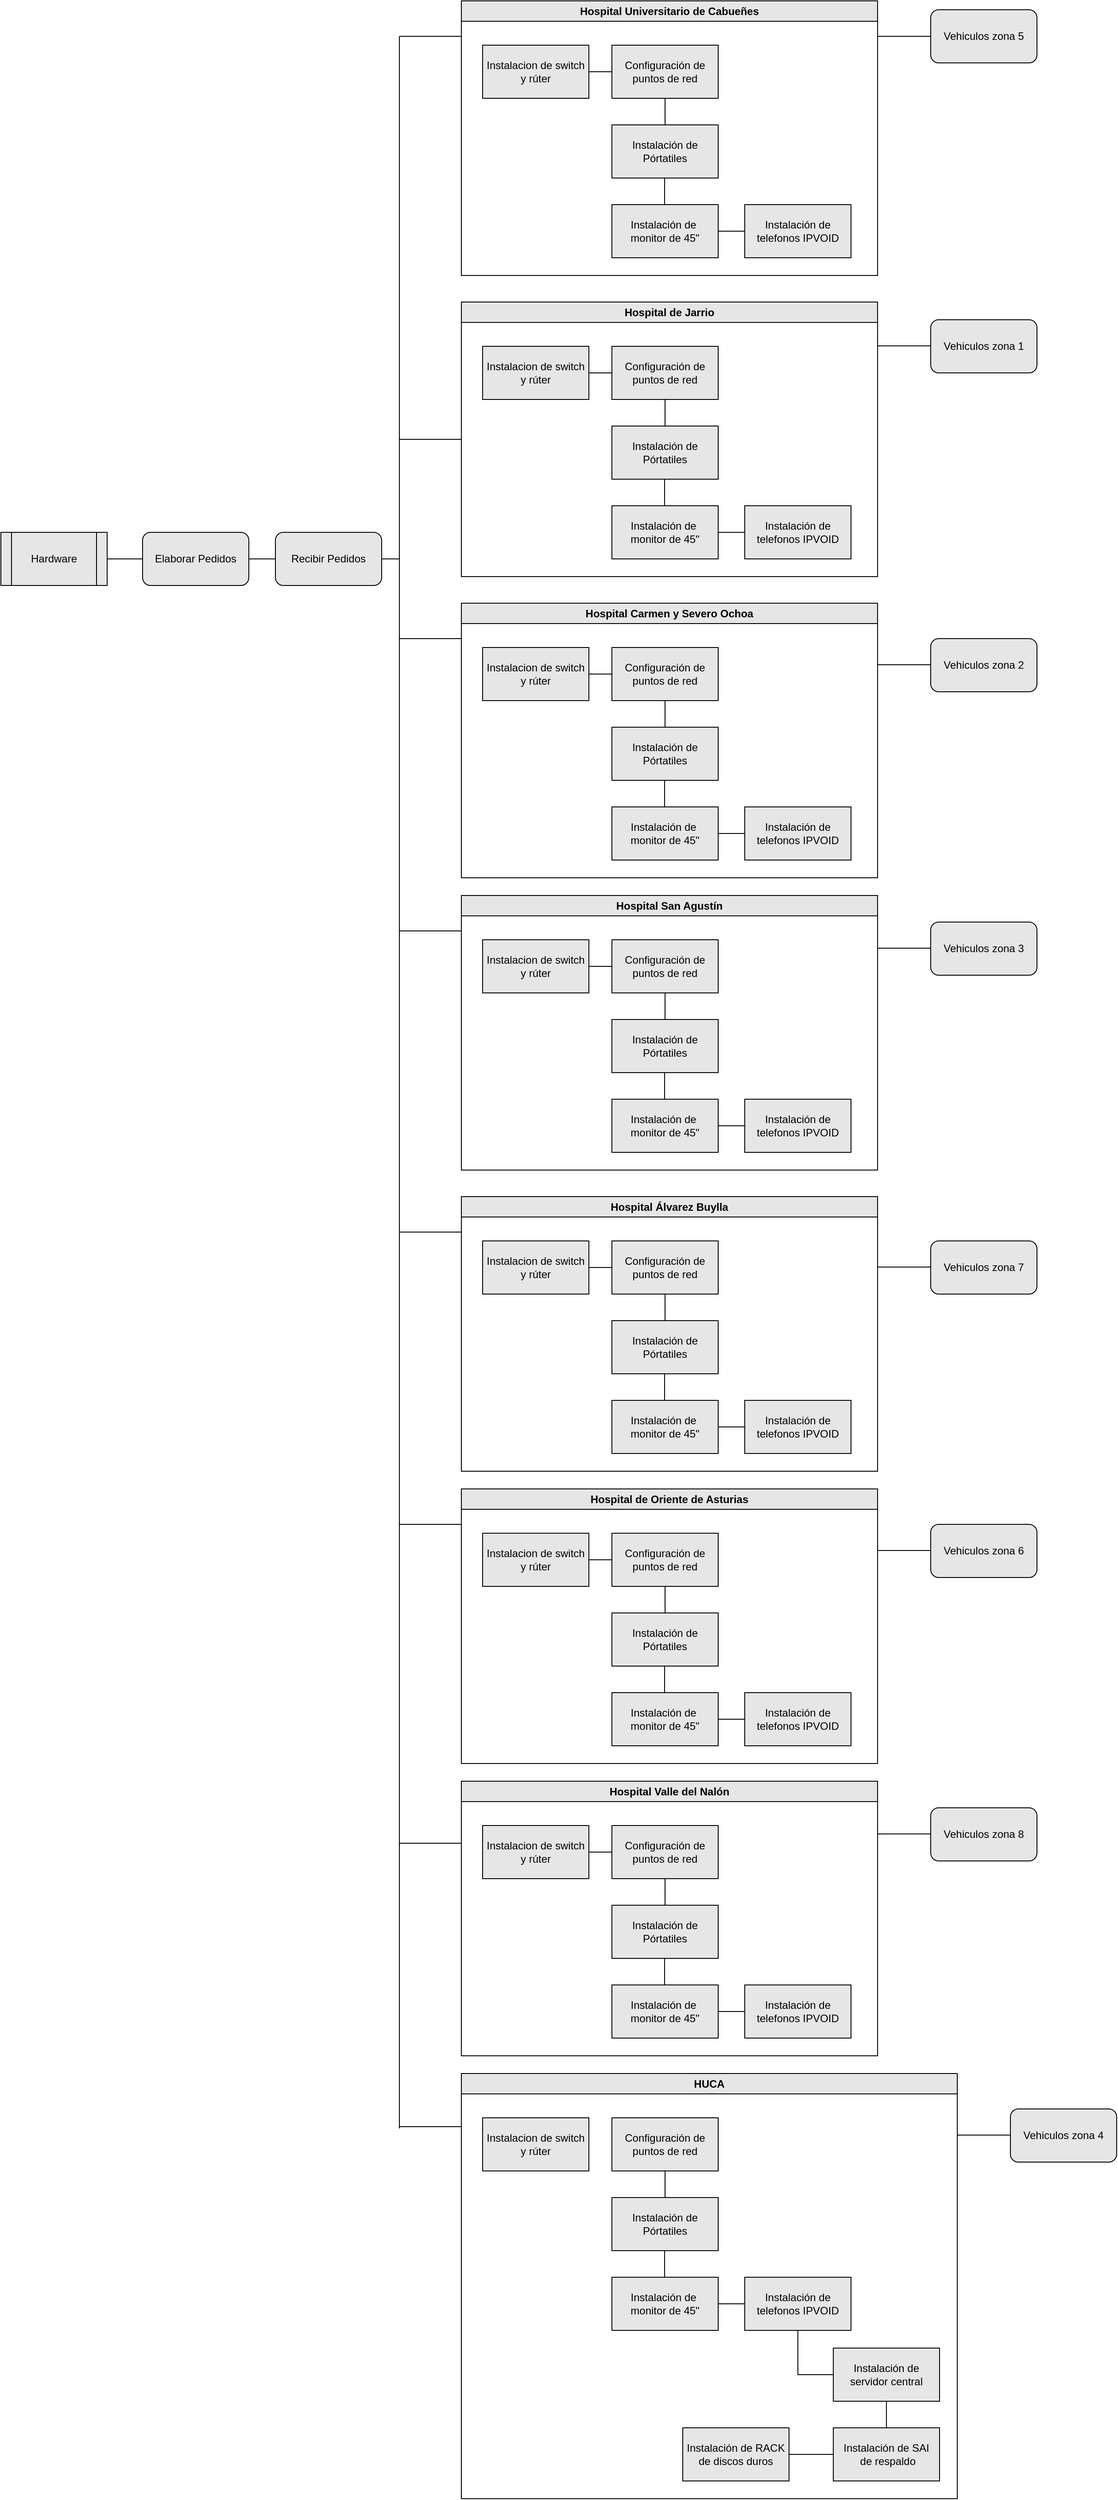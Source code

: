 <mxfile version="24.0.7" type="device">
  <diagram name="Página-1" id="d2IcqJyntuMnU2KrPzXX">
    <mxGraphModel dx="2117" dy="1726" grid="1" gridSize="10" guides="1" tooltips="1" connect="1" arrows="1" fold="1" page="1" pageScale="1" pageWidth="827" pageHeight="1169" math="0" shadow="0">
      <root>
        <mxCell id="0" />
        <mxCell id="1" parent="0" />
        <mxCell id="ediDb7Y1XVw9CqNNLGZX-1" value="Hospital de Jarrio" style="swimlane;whiteSpace=wrap;html=1;fillColor=#E6E6E6;" parent="1" vertex="1">
          <mxGeometry x="270" y="100" width="470" height="310" as="geometry">
            <mxRectangle x="270" y="100" width="140" height="30" as="alternateBounds" />
          </mxGeometry>
        </mxCell>
        <mxCell id="ediDb7Y1XVw9CqNNLGZX-3" value="Instalacion de switch y rúter" style="rounded=0;whiteSpace=wrap;html=1;fillColor=#E6E6E6;" parent="ediDb7Y1XVw9CqNNLGZX-1" vertex="1">
          <mxGeometry x="24" y="50" width="120" height="60" as="geometry" />
        </mxCell>
        <mxCell id="ediDb7Y1XVw9CqNNLGZX-5" value="Configuración de puntos de red" style="rounded=0;whiteSpace=wrap;html=1;fillColor=#E6E6E6;" parent="ediDb7Y1XVw9CqNNLGZX-1" vertex="1">
          <mxGeometry x="170" y="50" width="120" height="60" as="geometry" />
        </mxCell>
        <mxCell id="ediDb7Y1XVw9CqNNLGZX-7" value="Instalación de Pórtatiles" style="rounded=0;whiteSpace=wrap;html=1;fillColor=#E6E6E6;" parent="ediDb7Y1XVw9CqNNLGZX-1" vertex="1">
          <mxGeometry x="170" y="140" width="120" height="60" as="geometry" />
        </mxCell>
        <mxCell id="ediDb7Y1XVw9CqNNLGZX-10" value="" style="endArrow=none;html=1;rounded=0;entryX=0.5;entryY=1;entryDx=0;entryDy=0;exitX=0.5;exitY=0;exitDx=0;exitDy=0;fillColor=#E6E6E6;" parent="ediDb7Y1XVw9CqNNLGZX-1" source="ediDb7Y1XVw9CqNNLGZX-7" target="ediDb7Y1XVw9CqNNLGZX-5" edge="1">
          <mxGeometry width="50" height="50" relative="1" as="geometry">
            <mxPoint x="120" y="330" as="sourcePoint" />
            <mxPoint x="170" y="280" as="targetPoint" />
          </mxGeometry>
        </mxCell>
        <mxCell id="ediDb7Y1XVw9CqNNLGZX-11" value="" style="endArrow=none;html=1;rounded=0;entryX=0.5;entryY=1;entryDx=0;entryDy=0;exitX=0.5;exitY=0;exitDx=0;exitDy=0;fillColor=#E6E6E6;" parent="ediDb7Y1XVw9CqNNLGZX-1" edge="1">
          <mxGeometry width="50" height="50" relative="1" as="geometry">
            <mxPoint x="229.5" y="230" as="sourcePoint" />
            <mxPoint x="229.5" y="200" as="targetPoint" />
          </mxGeometry>
        </mxCell>
        <mxCell id="ediDb7Y1XVw9CqNNLGZX-12" value="Instalación de&amp;nbsp;&lt;div&gt;monitor de 45&quot;&lt;/div&gt;" style="rounded=0;whiteSpace=wrap;html=1;fillColor=#E6E6E6;" parent="ediDb7Y1XVw9CqNNLGZX-1" vertex="1">
          <mxGeometry x="170" y="230" width="120" height="60" as="geometry" />
        </mxCell>
        <mxCell id="ediDb7Y1XVw9CqNNLGZX-13" value="" style="endArrow=none;html=1;rounded=0;exitX=1;exitY=0.5;exitDx=0;exitDy=0;fillColor=#E6E6E6;" parent="ediDb7Y1XVw9CqNNLGZX-1" source="ediDb7Y1XVw9CqNNLGZX-12" edge="1">
          <mxGeometry width="50" height="50" relative="1" as="geometry">
            <mxPoint x="330" y="260" as="sourcePoint" />
            <mxPoint x="320" y="260" as="targetPoint" />
          </mxGeometry>
        </mxCell>
        <mxCell id="ediDb7Y1XVw9CqNNLGZX-14" value="Instalación de telefonos IPVOID" style="rounded=0;whiteSpace=wrap;html=1;fillColor=#E6E6E6;" parent="ediDb7Y1XVw9CqNNLGZX-1" vertex="1">
          <mxGeometry x="320" y="230" width="120" height="60" as="geometry" />
        </mxCell>
        <mxCell id="ediDb7Y1XVw9CqNNLGZX-2" value="Hardware" style="shape=process;whiteSpace=wrap;html=1;backgroundOutline=1;fillColor=#E6E6E6;" parent="1" vertex="1">
          <mxGeometry x="-250" y="360" width="120" height="60" as="geometry" />
        </mxCell>
        <mxCell id="ediDb7Y1XVw9CqNNLGZX-4" value="" style="endArrow=none;html=1;rounded=0;exitX=1;exitY=0.5;exitDx=0;exitDy=0;fillColor=#E6E6E6;" parent="1" source="ediDb7Y1XVw9CqNNLGZX-3" edge="1">
          <mxGeometry width="50" height="50" relative="1" as="geometry">
            <mxPoint x="390" y="430" as="sourcePoint" />
            <mxPoint x="440" y="180" as="targetPoint" />
          </mxGeometry>
        </mxCell>
        <mxCell id="ediDb7Y1XVw9CqNNLGZX-16" value="Hospital Carmen y Severo Ochoa" style="swimlane;whiteSpace=wrap;html=1;fillColor=#E6E6E6;" parent="1" vertex="1">
          <mxGeometry x="270" y="440" width="470" height="310" as="geometry">
            <mxRectangle x="270" y="100" width="140" height="30" as="alternateBounds" />
          </mxGeometry>
        </mxCell>
        <mxCell id="ediDb7Y1XVw9CqNNLGZX-17" value="Instalacion de switch y rúter" style="rounded=0;whiteSpace=wrap;html=1;fillColor=#E6E6E6;" parent="ediDb7Y1XVw9CqNNLGZX-16" vertex="1">
          <mxGeometry x="24" y="50" width="120" height="60" as="geometry" />
        </mxCell>
        <mxCell id="ediDb7Y1XVw9CqNNLGZX-18" value="Configuración de puntos de red" style="rounded=0;whiteSpace=wrap;html=1;fillColor=#E6E6E6;" parent="ediDb7Y1XVw9CqNNLGZX-16" vertex="1">
          <mxGeometry x="170" y="50" width="120" height="60" as="geometry" />
        </mxCell>
        <mxCell id="ediDb7Y1XVw9CqNNLGZX-19" value="Instalación de Pórtatiles" style="rounded=0;whiteSpace=wrap;html=1;fillColor=#E6E6E6;" parent="ediDb7Y1XVw9CqNNLGZX-16" vertex="1">
          <mxGeometry x="170" y="140" width="120" height="60" as="geometry" />
        </mxCell>
        <mxCell id="ediDb7Y1XVw9CqNNLGZX-20" value="" style="endArrow=none;html=1;rounded=0;entryX=0.5;entryY=1;entryDx=0;entryDy=0;exitX=0.5;exitY=0;exitDx=0;exitDy=0;fillColor=#E6E6E6;" parent="ediDb7Y1XVw9CqNNLGZX-16" source="ediDb7Y1XVw9CqNNLGZX-19" target="ediDb7Y1XVw9CqNNLGZX-18" edge="1">
          <mxGeometry width="50" height="50" relative="1" as="geometry">
            <mxPoint x="120" y="330" as="sourcePoint" />
            <mxPoint x="170" y="280" as="targetPoint" />
          </mxGeometry>
        </mxCell>
        <mxCell id="ediDb7Y1XVw9CqNNLGZX-21" value="" style="endArrow=none;html=1;rounded=0;entryX=0.5;entryY=1;entryDx=0;entryDy=0;exitX=0.5;exitY=0;exitDx=0;exitDy=0;fillColor=#E6E6E6;" parent="ediDb7Y1XVw9CqNNLGZX-16" edge="1">
          <mxGeometry width="50" height="50" relative="1" as="geometry">
            <mxPoint x="229.5" y="230" as="sourcePoint" />
            <mxPoint x="229.5" y="200" as="targetPoint" />
          </mxGeometry>
        </mxCell>
        <mxCell id="ediDb7Y1XVw9CqNNLGZX-22" value="Instalación de&amp;nbsp;&lt;div&gt;monitor de 45&quot;&lt;/div&gt;" style="rounded=0;whiteSpace=wrap;html=1;fillColor=#E6E6E6;" parent="ediDb7Y1XVw9CqNNLGZX-16" vertex="1">
          <mxGeometry x="170" y="230" width="120" height="60" as="geometry" />
        </mxCell>
        <mxCell id="ediDb7Y1XVw9CqNNLGZX-23" value="" style="endArrow=none;html=1;rounded=0;exitX=1;exitY=0.5;exitDx=0;exitDy=0;fillColor=#E6E6E6;" parent="ediDb7Y1XVw9CqNNLGZX-16" source="ediDb7Y1XVw9CqNNLGZX-22" edge="1">
          <mxGeometry width="50" height="50" relative="1" as="geometry">
            <mxPoint x="330" y="260" as="sourcePoint" />
            <mxPoint x="320" y="260" as="targetPoint" />
          </mxGeometry>
        </mxCell>
        <mxCell id="ediDb7Y1XVw9CqNNLGZX-24" value="Instalación de telefonos IPVOID" style="rounded=0;whiteSpace=wrap;html=1;fillColor=#E6E6E6;" parent="ediDb7Y1XVw9CqNNLGZX-16" vertex="1">
          <mxGeometry x="320" y="230" width="120" height="60" as="geometry" />
        </mxCell>
        <mxCell id="Nerpb_PYGfeAynkVIVAb-2" value="" style="endArrow=none;html=1;rounded=0;entryX=0;entryY=0.5;entryDx=0;entryDy=0;exitX=1;exitY=0.5;exitDx=0;exitDy=0;" edge="1" parent="ediDb7Y1XVw9CqNNLGZX-16" source="ediDb7Y1XVw9CqNNLGZX-17" target="ediDb7Y1XVw9CqNNLGZX-18">
          <mxGeometry width="50" height="50" relative="1" as="geometry">
            <mxPoint x="60" y="-60" as="sourcePoint" />
            <mxPoint x="110" y="-110" as="targetPoint" />
          </mxGeometry>
        </mxCell>
        <mxCell id="ediDb7Y1XVw9CqNNLGZX-25" value="Hospital San Agustín" style="swimlane;whiteSpace=wrap;html=1;fillColor=#E6E6E6;" parent="1" vertex="1">
          <mxGeometry x="270" y="770" width="470" height="310" as="geometry">
            <mxRectangle x="270" y="100" width="140" height="30" as="alternateBounds" />
          </mxGeometry>
        </mxCell>
        <mxCell id="ediDb7Y1XVw9CqNNLGZX-26" value="Instalacion de switch y rúter" style="rounded=0;whiteSpace=wrap;html=1;fillColor=#E6E6E6;" parent="ediDb7Y1XVw9CqNNLGZX-25" vertex="1">
          <mxGeometry x="24" y="50" width="120" height="60" as="geometry" />
        </mxCell>
        <mxCell id="ediDb7Y1XVw9CqNNLGZX-27" value="Configuración de puntos de red" style="rounded=0;whiteSpace=wrap;html=1;fillColor=#E6E6E6;" parent="ediDb7Y1XVw9CqNNLGZX-25" vertex="1">
          <mxGeometry x="170" y="50" width="120" height="60" as="geometry" />
        </mxCell>
        <mxCell id="ediDb7Y1XVw9CqNNLGZX-28" value="Instalación de Pórtatiles" style="rounded=0;whiteSpace=wrap;html=1;fillColor=#E6E6E6;" parent="ediDb7Y1XVw9CqNNLGZX-25" vertex="1">
          <mxGeometry x="170" y="140" width="120" height="60" as="geometry" />
        </mxCell>
        <mxCell id="ediDb7Y1XVw9CqNNLGZX-29" value="" style="endArrow=none;html=1;rounded=0;entryX=0.5;entryY=1;entryDx=0;entryDy=0;exitX=0.5;exitY=0;exitDx=0;exitDy=0;fillColor=#E6E6E6;" parent="ediDb7Y1XVw9CqNNLGZX-25" source="ediDb7Y1XVw9CqNNLGZX-28" target="ediDb7Y1XVw9CqNNLGZX-27" edge="1">
          <mxGeometry width="50" height="50" relative="1" as="geometry">
            <mxPoint x="120" y="330" as="sourcePoint" />
            <mxPoint x="170" y="280" as="targetPoint" />
          </mxGeometry>
        </mxCell>
        <mxCell id="ediDb7Y1XVw9CqNNLGZX-30" value="" style="endArrow=none;html=1;rounded=0;entryX=0.5;entryY=1;entryDx=0;entryDy=0;exitX=0.5;exitY=0;exitDx=0;exitDy=0;fillColor=#E6E6E6;" parent="ediDb7Y1XVw9CqNNLGZX-25" edge="1">
          <mxGeometry width="50" height="50" relative="1" as="geometry">
            <mxPoint x="229.5" y="230" as="sourcePoint" />
            <mxPoint x="229.5" y="200" as="targetPoint" />
          </mxGeometry>
        </mxCell>
        <mxCell id="ediDb7Y1XVw9CqNNLGZX-31" value="Instalación de&amp;nbsp;&lt;div&gt;monitor de 45&quot;&lt;/div&gt;" style="rounded=0;whiteSpace=wrap;html=1;fillColor=#E6E6E6;" parent="ediDb7Y1XVw9CqNNLGZX-25" vertex="1">
          <mxGeometry x="170" y="230" width="120" height="60" as="geometry" />
        </mxCell>
        <mxCell id="ediDb7Y1XVw9CqNNLGZX-32" value="" style="endArrow=none;html=1;rounded=0;exitX=1;exitY=0.5;exitDx=0;exitDy=0;fillColor=#E6E6E6;" parent="ediDb7Y1XVw9CqNNLGZX-25" source="ediDb7Y1XVw9CqNNLGZX-31" edge="1">
          <mxGeometry width="50" height="50" relative="1" as="geometry">
            <mxPoint x="330" y="260" as="sourcePoint" />
            <mxPoint x="320" y="260" as="targetPoint" />
          </mxGeometry>
        </mxCell>
        <mxCell id="ediDb7Y1XVw9CqNNLGZX-33" value="Instalación de telefonos IPVOID" style="rounded=0;whiteSpace=wrap;html=1;fillColor=#E6E6E6;" parent="ediDb7Y1XVw9CqNNLGZX-25" vertex="1">
          <mxGeometry x="320" y="230" width="120" height="60" as="geometry" />
        </mxCell>
        <mxCell id="Nerpb_PYGfeAynkVIVAb-3" value="" style="endArrow=none;html=1;rounded=0;entryX=0;entryY=0.5;entryDx=0;entryDy=0;exitX=1;exitY=0.5;exitDx=0;exitDy=0;" edge="1" parent="ediDb7Y1XVw9CqNNLGZX-25" source="ediDb7Y1XVw9CqNNLGZX-26" target="ediDb7Y1XVw9CqNNLGZX-27">
          <mxGeometry width="50" height="50" relative="1" as="geometry">
            <mxPoint x="60" y="110" as="sourcePoint" />
            <mxPoint x="110" y="60" as="targetPoint" />
          </mxGeometry>
        </mxCell>
        <mxCell id="ediDb7Y1XVw9CqNNLGZX-34" value="Hospital Universitario de Cabueñes" style="swimlane;whiteSpace=wrap;html=1;fillColor=#E6E6E6;" parent="1" vertex="1">
          <mxGeometry x="270" y="-240" width="470" height="310" as="geometry">
            <mxRectangle x="270" y="100" width="140" height="30" as="alternateBounds" />
          </mxGeometry>
        </mxCell>
        <mxCell id="ediDb7Y1XVw9CqNNLGZX-35" value="Instalacion de switch y rúter" style="rounded=0;whiteSpace=wrap;html=1;fillColor=#E6E6E6;" parent="ediDb7Y1XVw9CqNNLGZX-34" vertex="1">
          <mxGeometry x="24" y="50" width="120" height="60" as="geometry" />
        </mxCell>
        <mxCell id="ediDb7Y1XVw9CqNNLGZX-36" value="Configuración de puntos de red" style="rounded=0;whiteSpace=wrap;html=1;fillColor=#E6E6E6;" parent="ediDb7Y1XVw9CqNNLGZX-34" vertex="1">
          <mxGeometry x="170" y="50" width="120" height="60" as="geometry" />
        </mxCell>
        <mxCell id="ediDb7Y1XVw9CqNNLGZX-37" value="Instalación de Pórtatiles" style="rounded=0;whiteSpace=wrap;html=1;fillColor=#E6E6E6;" parent="ediDb7Y1XVw9CqNNLGZX-34" vertex="1">
          <mxGeometry x="170" y="140" width="120" height="60" as="geometry" />
        </mxCell>
        <mxCell id="ediDb7Y1XVw9CqNNLGZX-38" value="" style="endArrow=none;html=1;rounded=0;entryX=0.5;entryY=1;entryDx=0;entryDy=0;exitX=0.5;exitY=0;exitDx=0;exitDy=0;fillColor=#E6E6E6;" parent="ediDb7Y1XVw9CqNNLGZX-34" source="ediDb7Y1XVw9CqNNLGZX-37" target="ediDb7Y1XVw9CqNNLGZX-36" edge="1">
          <mxGeometry width="50" height="50" relative="1" as="geometry">
            <mxPoint x="120" y="330" as="sourcePoint" />
            <mxPoint x="170" y="280" as="targetPoint" />
          </mxGeometry>
        </mxCell>
        <mxCell id="ediDb7Y1XVw9CqNNLGZX-39" value="" style="endArrow=none;html=1;rounded=0;entryX=0.5;entryY=1;entryDx=0;entryDy=0;exitX=0.5;exitY=0;exitDx=0;exitDy=0;fillColor=#E6E6E6;" parent="ediDb7Y1XVw9CqNNLGZX-34" edge="1">
          <mxGeometry width="50" height="50" relative="1" as="geometry">
            <mxPoint x="229.5" y="230" as="sourcePoint" />
            <mxPoint x="229.5" y="200" as="targetPoint" />
          </mxGeometry>
        </mxCell>
        <mxCell id="ediDb7Y1XVw9CqNNLGZX-40" value="Instalación de&amp;nbsp;&lt;div&gt;monitor de 45&quot;&lt;/div&gt;" style="rounded=0;whiteSpace=wrap;html=1;fillColor=#E6E6E6;" parent="ediDb7Y1XVw9CqNNLGZX-34" vertex="1">
          <mxGeometry x="170" y="230" width="120" height="60" as="geometry" />
        </mxCell>
        <mxCell id="ediDb7Y1XVw9CqNNLGZX-41" value="" style="endArrow=none;html=1;rounded=0;exitX=1;exitY=0.5;exitDx=0;exitDy=0;fillColor=#E6E6E6;" parent="ediDb7Y1XVw9CqNNLGZX-34" source="ediDb7Y1XVw9CqNNLGZX-40" edge="1">
          <mxGeometry width="50" height="50" relative="1" as="geometry">
            <mxPoint x="330" y="260" as="sourcePoint" />
            <mxPoint x="320" y="260" as="targetPoint" />
          </mxGeometry>
        </mxCell>
        <mxCell id="ediDb7Y1XVw9CqNNLGZX-42" value="Instalación de telefonos IPVOID" style="rounded=0;whiteSpace=wrap;html=1;fillColor=#E6E6E6;" parent="ediDb7Y1XVw9CqNNLGZX-34" vertex="1">
          <mxGeometry x="320" y="230" width="120" height="60" as="geometry" />
        </mxCell>
        <mxCell id="Nerpb_PYGfeAynkVIVAb-1" value="" style="endArrow=none;html=1;rounded=0;entryX=0;entryY=0.5;entryDx=0;entryDy=0;exitX=1;exitY=0.5;exitDx=0;exitDy=0;" edge="1" parent="ediDb7Y1XVw9CqNNLGZX-34" source="ediDb7Y1XVw9CqNNLGZX-35" target="ediDb7Y1XVw9CqNNLGZX-36">
          <mxGeometry width="50" height="50" relative="1" as="geometry">
            <mxPoint x="-220" y="310" as="sourcePoint" />
            <mxPoint x="-170" y="260" as="targetPoint" />
          </mxGeometry>
        </mxCell>
        <mxCell id="ediDb7Y1XVw9CqNNLGZX-43" value="Hospital Álvarez Buylla" style="swimlane;whiteSpace=wrap;html=1;fillColor=#E6E6E6;" parent="1" vertex="1">
          <mxGeometry x="270" y="1110" width="470" height="310" as="geometry">
            <mxRectangle x="270" y="100" width="140" height="30" as="alternateBounds" />
          </mxGeometry>
        </mxCell>
        <mxCell id="ediDb7Y1XVw9CqNNLGZX-44" value="Instalacion de switch y rúter" style="rounded=0;whiteSpace=wrap;html=1;fillColor=#E6E6E6;" parent="ediDb7Y1XVw9CqNNLGZX-43" vertex="1">
          <mxGeometry x="24" y="50" width="120" height="60" as="geometry" />
        </mxCell>
        <mxCell id="ediDb7Y1XVw9CqNNLGZX-45" value="Configuración de puntos de red" style="rounded=0;whiteSpace=wrap;html=1;fillColor=#E6E6E6;" parent="ediDb7Y1XVw9CqNNLGZX-43" vertex="1">
          <mxGeometry x="170" y="50" width="120" height="60" as="geometry" />
        </mxCell>
        <mxCell id="ediDb7Y1XVw9CqNNLGZX-46" value="Instalación de Pórtatiles" style="rounded=0;whiteSpace=wrap;html=1;fillColor=#E6E6E6;" parent="ediDb7Y1XVw9CqNNLGZX-43" vertex="1">
          <mxGeometry x="170" y="140" width="120" height="60" as="geometry" />
        </mxCell>
        <mxCell id="ediDb7Y1XVw9CqNNLGZX-47" value="" style="endArrow=none;html=1;rounded=0;entryX=0.5;entryY=1;entryDx=0;entryDy=0;exitX=0.5;exitY=0;exitDx=0;exitDy=0;fillColor=#E6E6E6;" parent="ediDb7Y1XVw9CqNNLGZX-43" source="ediDb7Y1XVw9CqNNLGZX-46" target="ediDb7Y1XVw9CqNNLGZX-45" edge="1">
          <mxGeometry width="50" height="50" relative="1" as="geometry">
            <mxPoint x="120" y="330" as="sourcePoint" />
            <mxPoint x="170" y="280" as="targetPoint" />
          </mxGeometry>
        </mxCell>
        <mxCell id="ediDb7Y1XVw9CqNNLGZX-48" value="" style="endArrow=none;html=1;rounded=0;entryX=0.5;entryY=1;entryDx=0;entryDy=0;exitX=0.5;exitY=0;exitDx=0;exitDy=0;fillColor=#E6E6E6;" parent="ediDb7Y1XVw9CqNNLGZX-43" edge="1">
          <mxGeometry width="50" height="50" relative="1" as="geometry">
            <mxPoint x="229.5" y="230" as="sourcePoint" />
            <mxPoint x="229.5" y="200" as="targetPoint" />
          </mxGeometry>
        </mxCell>
        <mxCell id="ediDb7Y1XVw9CqNNLGZX-49" value="Instalación de&amp;nbsp;&lt;div&gt;monitor de 45&quot;&lt;/div&gt;" style="rounded=0;whiteSpace=wrap;html=1;fillColor=#E6E6E6;" parent="ediDb7Y1XVw9CqNNLGZX-43" vertex="1">
          <mxGeometry x="170" y="230" width="120" height="60" as="geometry" />
        </mxCell>
        <mxCell id="ediDb7Y1XVw9CqNNLGZX-50" value="" style="endArrow=none;html=1;rounded=0;exitX=1;exitY=0.5;exitDx=0;exitDy=0;fillColor=#E6E6E6;" parent="ediDb7Y1XVw9CqNNLGZX-43" source="ediDb7Y1XVw9CqNNLGZX-49" edge="1">
          <mxGeometry width="50" height="50" relative="1" as="geometry">
            <mxPoint x="330" y="260" as="sourcePoint" />
            <mxPoint x="320" y="260" as="targetPoint" />
          </mxGeometry>
        </mxCell>
        <mxCell id="ediDb7Y1XVw9CqNNLGZX-51" value="Instalación de telefonos IPVOID" style="rounded=0;whiteSpace=wrap;html=1;fillColor=#E6E6E6;" parent="ediDb7Y1XVw9CqNNLGZX-43" vertex="1">
          <mxGeometry x="320" y="230" width="120" height="60" as="geometry" />
        </mxCell>
        <mxCell id="Nerpb_PYGfeAynkVIVAb-6" value="" style="endArrow=none;html=1;rounded=0;entryX=0;entryY=0.5;entryDx=0;entryDy=0;exitX=1;exitY=0.5;exitDx=0;exitDy=0;" edge="1" parent="ediDb7Y1XVw9CqNNLGZX-43" source="ediDb7Y1XVw9CqNNLGZX-44" target="ediDb7Y1XVw9CqNNLGZX-45">
          <mxGeometry width="50" height="50" relative="1" as="geometry">
            <mxPoint x="60" y="160" as="sourcePoint" />
            <mxPoint x="110" y="110" as="targetPoint" />
          </mxGeometry>
        </mxCell>
        <mxCell id="ediDb7Y1XVw9CqNNLGZX-52" value="Hospital de Oriente de Asturias" style="swimlane;whiteSpace=wrap;html=1;fillColor=#E6E6E6;" parent="1" vertex="1">
          <mxGeometry x="270" y="1440" width="470" height="310" as="geometry">
            <mxRectangle x="270" y="100" width="140" height="30" as="alternateBounds" />
          </mxGeometry>
        </mxCell>
        <mxCell id="ediDb7Y1XVw9CqNNLGZX-53" value="Instalacion de switch y rúter" style="rounded=0;whiteSpace=wrap;html=1;fillColor=#E6E6E6;" parent="ediDb7Y1XVw9CqNNLGZX-52" vertex="1">
          <mxGeometry x="24" y="50" width="120" height="60" as="geometry" />
        </mxCell>
        <mxCell id="ediDb7Y1XVw9CqNNLGZX-54" value="Configuración de puntos de red" style="rounded=0;whiteSpace=wrap;html=1;fillColor=#E6E6E6;" parent="ediDb7Y1XVw9CqNNLGZX-52" vertex="1">
          <mxGeometry x="170" y="50" width="120" height="60" as="geometry" />
        </mxCell>
        <mxCell id="ediDb7Y1XVw9CqNNLGZX-55" value="Instalación de Pórtatiles" style="rounded=0;whiteSpace=wrap;html=1;fillColor=#E6E6E6;" parent="ediDb7Y1XVw9CqNNLGZX-52" vertex="1">
          <mxGeometry x="170" y="140" width="120" height="60" as="geometry" />
        </mxCell>
        <mxCell id="ediDb7Y1XVw9CqNNLGZX-56" value="" style="endArrow=none;html=1;rounded=0;entryX=0.5;entryY=1;entryDx=0;entryDy=0;exitX=0.5;exitY=0;exitDx=0;exitDy=0;fillColor=#E6E6E6;" parent="ediDb7Y1XVw9CqNNLGZX-52" source="ediDb7Y1XVw9CqNNLGZX-55" target="ediDb7Y1XVw9CqNNLGZX-54" edge="1">
          <mxGeometry width="50" height="50" relative="1" as="geometry">
            <mxPoint x="120" y="330" as="sourcePoint" />
            <mxPoint x="170" y="280" as="targetPoint" />
          </mxGeometry>
        </mxCell>
        <mxCell id="ediDb7Y1XVw9CqNNLGZX-57" value="" style="endArrow=none;html=1;rounded=0;entryX=0.5;entryY=1;entryDx=0;entryDy=0;exitX=0.5;exitY=0;exitDx=0;exitDy=0;fillColor=#E6E6E6;" parent="ediDb7Y1XVw9CqNNLGZX-52" edge="1">
          <mxGeometry width="50" height="50" relative="1" as="geometry">
            <mxPoint x="229.5" y="230" as="sourcePoint" />
            <mxPoint x="229.5" y="200" as="targetPoint" />
          </mxGeometry>
        </mxCell>
        <mxCell id="ediDb7Y1XVw9CqNNLGZX-58" value="Instalación de&amp;nbsp;&lt;div&gt;monitor de 45&quot;&lt;/div&gt;" style="rounded=0;whiteSpace=wrap;html=1;fillColor=#E6E6E6;" parent="ediDb7Y1XVw9CqNNLGZX-52" vertex="1">
          <mxGeometry x="170" y="230" width="120" height="60" as="geometry" />
        </mxCell>
        <mxCell id="ediDb7Y1XVw9CqNNLGZX-59" value="" style="endArrow=none;html=1;rounded=0;exitX=1;exitY=0.5;exitDx=0;exitDy=0;fillColor=#E6E6E6;" parent="ediDb7Y1XVw9CqNNLGZX-52" source="ediDb7Y1XVw9CqNNLGZX-58" edge="1">
          <mxGeometry width="50" height="50" relative="1" as="geometry">
            <mxPoint x="330" y="260" as="sourcePoint" />
            <mxPoint x="320" y="260" as="targetPoint" />
          </mxGeometry>
        </mxCell>
        <mxCell id="ediDb7Y1XVw9CqNNLGZX-60" value="Instalación de telefonos IPVOID" style="rounded=0;whiteSpace=wrap;html=1;fillColor=#E6E6E6;" parent="ediDb7Y1XVw9CqNNLGZX-52" vertex="1">
          <mxGeometry x="320" y="230" width="120" height="60" as="geometry" />
        </mxCell>
        <mxCell id="Nerpb_PYGfeAynkVIVAb-7" value="" style="endArrow=none;html=1;rounded=0;entryX=0;entryY=0.5;entryDx=0;entryDy=0;exitX=1;exitY=0.5;exitDx=0;exitDy=0;" edge="1" parent="ediDb7Y1XVw9CqNNLGZX-52" source="ediDb7Y1XVw9CqNNLGZX-53" target="ediDb7Y1XVw9CqNNLGZX-54">
          <mxGeometry width="50" height="50" relative="1" as="geometry">
            <mxPoint x="60" y="250" as="sourcePoint" />
            <mxPoint x="110" y="200" as="targetPoint" />
          </mxGeometry>
        </mxCell>
        <mxCell id="ediDb7Y1XVw9CqNNLGZX-61" value="Hospital Valle del Nalón" style="swimlane;whiteSpace=wrap;html=1;fillColor=#E6E6E6;" parent="1" vertex="1">
          <mxGeometry x="270" y="1770" width="470" height="310" as="geometry">
            <mxRectangle x="270" y="100" width="140" height="30" as="alternateBounds" />
          </mxGeometry>
        </mxCell>
        <mxCell id="ediDb7Y1XVw9CqNNLGZX-62" value="Instalacion de switch y rúter" style="rounded=0;whiteSpace=wrap;html=1;fillColor=#E6E6E6;" parent="ediDb7Y1XVw9CqNNLGZX-61" vertex="1">
          <mxGeometry x="24" y="50" width="120" height="60" as="geometry" />
        </mxCell>
        <mxCell id="ediDb7Y1XVw9CqNNLGZX-63" value="Configuración de puntos de red" style="rounded=0;whiteSpace=wrap;html=1;fillColor=#E6E6E6;" parent="ediDb7Y1XVw9CqNNLGZX-61" vertex="1">
          <mxGeometry x="170" y="50" width="120" height="60" as="geometry" />
        </mxCell>
        <mxCell id="ediDb7Y1XVw9CqNNLGZX-64" value="Instalación de Pórtatiles" style="rounded=0;whiteSpace=wrap;html=1;fillColor=#E6E6E6;" parent="ediDb7Y1XVw9CqNNLGZX-61" vertex="1">
          <mxGeometry x="170" y="140" width="120" height="60" as="geometry" />
        </mxCell>
        <mxCell id="ediDb7Y1XVw9CqNNLGZX-65" value="" style="endArrow=none;html=1;rounded=0;entryX=0.5;entryY=1;entryDx=0;entryDy=0;exitX=0.5;exitY=0;exitDx=0;exitDy=0;fillColor=#E6E6E6;" parent="ediDb7Y1XVw9CqNNLGZX-61" source="ediDb7Y1XVw9CqNNLGZX-64" target="ediDb7Y1XVw9CqNNLGZX-63" edge="1">
          <mxGeometry width="50" height="50" relative="1" as="geometry">
            <mxPoint x="120" y="330" as="sourcePoint" />
            <mxPoint x="170" y="280" as="targetPoint" />
          </mxGeometry>
        </mxCell>
        <mxCell id="ediDb7Y1XVw9CqNNLGZX-66" value="" style="endArrow=none;html=1;rounded=0;entryX=0.5;entryY=1;entryDx=0;entryDy=0;exitX=0.5;exitY=0;exitDx=0;exitDy=0;fillColor=#E6E6E6;" parent="ediDb7Y1XVw9CqNNLGZX-61" edge="1">
          <mxGeometry width="50" height="50" relative="1" as="geometry">
            <mxPoint x="229.5" y="230" as="sourcePoint" />
            <mxPoint x="229.5" y="200" as="targetPoint" />
          </mxGeometry>
        </mxCell>
        <mxCell id="ediDb7Y1XVw9CqNNLGZX-67" value="Instalación de&amp;nbsp;&lt;div&gt;monitor de 45&quot;&lt;/div&gt;" style="rounded=0;whiteSpace=wrap;html=1;fillColor=#E6E6E6;" parent="ediDb7Y1XVw9CqNNLGZX-61" vertex="1">
          <mxGeometry x="170" y="230" width="120" height="60" as="geometry" />
        </mxCell>
        <mxCell id="ediDb7Y1XVw9CqNNLGZX-68" value="" style="endArrow=none;html=1;rounded=0;exitX=1;exitY=0.5;exitDx=0;exitDy=0;fillColor=#E6E6E6;" parent="ediDb7Y1XVw9CqNNLGZX-61" source="ediDb7Y1XVw9CqNNLGZX-67" edge="1">
          <mxGeometry width="50" height="50" relative="1" as="geometry">
            <mxPoint x="330" y="260" as="sourcePoint" />
            <mxPoint x="320" y="260" as="targetPoint" />
          </mxGeometry>
        </mxCell>
        <mxCell id="ediDb7Y1XVw9CqNNLGZX-69" value="Instalación de telefonos IPVOID" style="rounded=0;whiteSpace=wrap;html=1;fillColor=#E6E6E6;" parent="ediDb7Y1XVw9CqNNLGZX-61" vertex="1">
          <mxGeometry x="320" y="230" width="120" height="60" as="geometry" />
        </mxCell>
        <mxCell id="Nerpb_PYGfeAynkVIVAb-8" value="" style="endArrow=none;html=1;rounded=0;entryX=0;entryY=0.5;entryDx=0;entryDy=0;exitX=1;exitY=0.5;exitDx=0;exitDy=0;" edge="1" parent="ediDb7Y1XVw9CqNNLGZX-61" source="ediDb7Y1XVw9CqNNLGZX-62" target="ediDb7Y1XVw9CqNNLGZX-63">
          <mxGeometry width="50" height="50" relative="1" as="geometry">
            <mxPoint x="60" y="300" as="sourcePoint" />
            <mxPoint x="110" y="250" as="targetPoint" />
          </mxGeometry>
        </mxCell>
        <mxCell id="ediDb7Y1XVw9CqNNLGZX-70" value="HUCA" style="swimlane;whiteSpace=wrap;html=1;fillColor=#E6E6E6;" parent="1" vertex="1">
          <mxGeometry x="270" y="2100" width="560" height="480" as="geometry">
            <mxRectangle x="270" y="100" width="140" height="30" as="alternateBounds" />
          </mxGeometry>
        </mxCell>
        <mxCell id="ediDb7Y1XVw9CqNNLGZX-71" value="Instalacion de switch y rúter" style="rounded=0;whiteSpace=wrap;html=1;fillColor=#E6E6E6;" parent="ediDb7Y1XVw9CqNNLGZX-70" vertex="1">
          <mxGeometry x="24" y="50" width="120" height="60" as="geometry" />
        </mxCell>
        <mxCell id="ediDb7Y1XVw9CqNNLGZX-72" value="Configuración de puntos de red" style="rounded=0;whiteSpace=wrap;html=1;fillColor=#E6E6E6;" parent="ediDb7Y1XVw9CqNNLGZX-70" vertex="1">
          <mxGeometry x="170" y="50" width="120" height="60" as="geometry" />
        </mxCell>
        <mxCell id="ediDb7Y1XVw9CqNNLGZX-73" value="Instalación de Pórtatiles" style="rounded=0;whiteSpace=wrap;html=1;fillColor=#E6E6E6;" parent="ediDb7Y1XVw9CqNNLGZX-70" vertex="1">
          <mxGeometry x="170" y="140" width="120" height="60" as="geometry" />
        </mxCell>
        <mxCell id="ediDb7Y1XVw9CqNNLGZX-74" value="" style="endArrow=none;html=1;rounded=0;entryX=0.5;entryY=1;entryDx=0;entryDy=0;exitX=0.5;exitY=0;exitDx=0;exitDy=0;fillColor=#E6E6E6;" parent="ediDb7Y1XVw9CqNNLGZX-70" source="ediDb7Y1XVw9CqNNLGZX-73" target="ediDb7Y1XVw9CqNNLGZX-72" edge="1">
          <mxGeometry width="50" height="50" relative="1" as="geometry">
            <mxPoint x="120" y="330" as="sourcePoint" />
            <mxPoint x="170" y="280" as="targetPoint" />
          </mxGeometry>
        </mxCell>
        <mxCell id="ediDb7Y1XVw9CqNNLGZX-75" value="" style="endArrow=none;html=1;rounded=0;entryX=0.5;entryY=1;entryDx=0;entryDy=0;exitX=0.5;exitY=0;exitDx=0;exitDy=0;fillColor=#E6E6E6;" parent="ediDb7Y1XVw9CqNNLGZX-70" edge="1">
          <mxGeometry width="50" height="50" relative="1" as="geometry">
            <mxPoint x="229.5" y="230" as="sourcePoint" />
            <mxPoint x="229.5" y="200" as="targetPoint" />
          </mxGeometry>
        </mxCell>
        <mxCell id="ediDb7Y1XVw9CqNNLGZX-76" value="Instalación de&amp;nbsp;&lt;div&gt;monitor de 45&quot;&lt;/div&gt;" style="rounded=0;whiteSpace=wrap;html=1;fillColor=#E6E6E6;" parent="ediDb7Y1XVw9CqNNLGZX-70" vertex="1">
          <mxGeometry x="170" y="230" width="120" height="60" as="geometry" />
        </mxCell>
        <mxCell id="ediDb7Y1XVw9CqNNLGZX-77" value="" style="endArrow=none;html=1;rounded=0;exitX=1;exitY=0.5;exitDx=0;exitDy=0;fillColor=#E6E6E6;" parent="ediDb7Y1XVw9CqNNLGZX-70" source="ediDb7Y1XVw9CqNNLGZX-76" edge="1">
          <mxGeometry width="50" height="50" relative="1" as="geometry">
            <mxPoint x="330" y="260" as="sourcePoint" />
            <mxPoint x="320" y="260" as="targetPoint" />
          </mxGeometry>
        </mxCell>
        <mxCell id="ediDb7Y1XVw9CqNNLGZX-78" value="Instalación de telefonos IPVOID" style="rounded=0;whiteSpace=wrap;html=1;fillColor=#E6E6E6;" parent="ediDb7Y1XVw9CqNNLGZX-70" vertex="1">
          <mxGeometry x="320" y="230" width="120" height="60" as="geometry" />
        </mxCell>
        <mxCell id="ediDb7Y1XVw9CqNNLGZX-79" value="" style="endArrow=none;html=1;rounded=0;fillColor=#E6E6E6;" parent="ediDb7Y1XVw9CqNNLGZX-70" edge="1">
          <mxGeometry width="50" height="50" relative="1" as="geometry">
            <mxPoint x="420" y="340" as="sourcePoint" />
            <mxPoint x="380" y="290" as="targetPoint" />
            <Array as="points">
              <mxPoint x="380" y="340" />
            </Array>
          </mxGeometry>
        </mxCell>
        <mxCell id="ediDb7Y1XVw9CqNNLGZX-80" value="Instalación de servidor central" style="rounded=0;whiteSpace=wrap;html=1;fillColor=#E6E6E6;" parent="ediDb7Y1XVw9CqNNLGZX-70" vertex="1">
          <mxGeometry x="420" y="310" width="120" height="60" as="geometry" />
        </mxCell>
        <mxCell id="ediDb7Y1XVw9CqNNLGZX-81" value="" style="endArrow=none;html=1;rounded=0;fillColor=#E6E6E6;" parent="ediDb7Y1XVw9CqNNLGZX-70" edge="1">
          <mxGeometry width="50" height="50" relative="1" as="geometry">
            <mxPoint x="480" y="400" as="sourcePoint" />
            <mxPoint x="480" y="370" as="targetPoint" />
          </mxGeometry>
        </mxCell>
        <mxCell id="ediDb7Y1XVw9CqNNLGZX-82" value="Instalación de SAI&lt;div&gt;&amp;nbsp;de respaldo&lt;/div&gt;" style="rounded=0;whiteSpace=wrap;html=1;fillColor=#E6E6E6;" parent="ediDb7Y1XVw9CqNNLGZX-70" vertex="1">
          <mxGeometry x="420" y="400" width="120" height="60" as="geometry" />
        </mxCell>
        <mxCell id="ediDb7Y1XVw9CqNNLGZX-83" value="" style="endArrow=none;html=1;rounded=0;fillColor=#E6E6E6;" parent="ediDb7Y1XVw9CqNNLGZX-70" edge="1">
          <mxGeometry width="50" height="50" relative="1" as="geometry">
            <mxPoint x="370" y="430" as="sourcePoint" />
            <mxPoint x="420" y="430" as="targetPoint" />
          </mxGeometry>
        </mxCell>
        <mxCell id="ediDb7Y1XVw9CqNNLGZX-84" value="Instalación de RACK de discos duros" style="rounded=0;whiteSpace=wrap;html=1;fillColor=#E6E6E6;" parent="ediDb7Y1XVw9CqNNLGZX-70" vertex="1">
          <mxGeometry x="250" y="400" width="120" height="60" as="geometry" />
        </mxCell>
        <mxCell id="ediDb7Y1XVw9CqNNLGZX-85" value="" style="endArrow=none;html=1;rounded=0;fillColor=#E6E6E6;" parent="1" edge="1">
          <mxGeometry width="50" height="50" relative="1" as="geometry">
            <mxPoint x="200" y="2162" as="sourcePoint" />
            <mxPoint x="200" y="390" as="targetPoint" />
          </mxGeometry>
        </mxCell>
        <mxCell id="ediDb7Y1XVw9CqNNLGZX-86" value="" style="endArrow=none;html=1;rounded=0;fillColor=#E6E6E6;" parent="1" edge="1">
          <mxGeometry width="50" height="50" relative="1" as="geometry">
            <mxPoint x="200" y="2160" as="sourcePoint" />
            <mxPoint x="270" y="2160" as="targetPoint" />
          </mxGeometry>
        </mxCell>
        <mxCell id="ediDb7Y1XVw9CqNNLGZX-87" value="" style="endArrow=none;html=1;rounded=0;fillColor=#E6E6E6;" parent="1" edge="1">
          <mxGeometry width="50" height="50" relative="1" as="geometry">
            <mxPoint x="200" y="1840" as="sourcePoint" />
            <mxPoint x="270" y="1840" as="targetPoint" />
          </mxGeometry>
        </mxCell>
        <mxCell id="ediDb7Y1XVw9CqNNLGZX-90" value="" style="endArrow=none;html=1;rounded=0;fillColor=#E6E6E6;" parent="1" edge="1">
          <mxGeometry width="50" height="50" relative="1" as="geometry">
            <mxPoint x="200" y="1480" as="sourcePoint" />
            <mxPoint x="270" y="1480" as="targetPoint" />
          </mxGeometry>
        </mxCell>
        <mxCell id="ediDb7Y1XVw9CqNNLGZX-91" value="" style="endArrow=none;html=1;rounded=0;fillColor=#E6E6E6;" parent="1" edge="1">
          <mxGeometry width="50" height="50" relative="1" as="geometry">
            <mxPoint x="200" y="1150" as="sourcePoint" />
            <mxPoint x="270" y="1150" as="targetPoint" />
          </mxGeometry>
        </mxCell>
        <mxCell id="ediDb7Y1XVw9CqNNLGZX-92" value="" style="endArrow=none;html=1;rounded=0;fillColor=#E6E6E6;" parent="1" edge="1">
          <mxGeometry width="50" height="50" relative="1" as="geometry">
            <mxPoint x="200" y="810" as="sourcePoint" />
            <mxPoint x="270" y="810" as="targetPoint" />
          </mxGeometry>
        </mxCell>
        <mxCell id="ediDb7Y1XVw9CqNNLGZX-93" value="" style="endArrow=none;html=1;rounded=0;fillColor=#E6E6E6;" parent="1" edge="1">
          <mxGeometry width="50" height="50" relative="1" as="geometry">
            <mxPoint x="200" y="480" as="sourcePoint" />
            <mxPoint x="270" y="480" as="targetPoint" />
          </mxGeometry>
        </mxCell>
        <mxCell id="ediDb7Y1XVw9CqNNLGZX-94" value="" style="endArrow=none;html=1;rounded=0;fillColor=#E6E6E6;" parent="1" edge="1">
          <mxGeometry width="50" height="50" relative="1" as="geometry">
            <mxPoint x="200" y="-200" as="sourcePoint" />
            <mxPoint x="270" y="-200" as="targetPoint" />
          </mxGeometry>
        </mxCell>
        <mxCell id="ediDb7Y1XVw9CqNNLGZX-95" value="" style="endArrow=none;html=1;rounded=0;fillColor=#E6E6E6;" parent="1" edge="1">
          <mxGeometry width="50" height="50" relative="1" as="geometry">
            <mxPoint x="200" y="260" as="sourcePoint" />
            <mxPoint x="200" y="-200" as="targetPoint" />
          </mxGeometry>
        </mxCell>
        <mxCell id="ediDb7Y1XVw9CqNNLGZX-96" value="" style="endArrow=none;html=1;rounded=0;fillColor=#E6E6E6;" parent="1" edge="1">
          <mxGeometry width="50" height="50" relative="1" as="geometry">
            <mxPoint x="740" y="-200" as="sourcePoint" />
            <mxPoint x="800" y="-200" as="targetPoint" />
          </mxGeometry>
        </mxCell>
        <mxCell id="ediDb7Y1XVw9CqNNLGZX-97" value="Vehiculos zona 5" style="rounded=1;whiteSpace=wrap;html=1;fillColor=#E6E6E6;" parent="1" vertex="1">
          <mxGeometry x="800" y="-230" width="120" height="60" as="geometry" />
        </mxCell>
        <mxCell id="ediDb7Y1XVw9CqNNLGZX-98" value="Vehiculos zona 1" style="rounded=1;whiteSpace=wrap;html=1;fillColor=#E6E6E6;" parent="1" vertex="1">
          <mxGeometry x="800" y="120" width="120" height="60" as="geometry" />
        </mxCell>
        <mxCell id="ediDb7Y1XVw9CqNNLGZX-99" value="Vehiculos zona 2" style="rounded=1;whiteSpace=wrap;html=1;fillColor=#E6E6E6;" parent="1" vertex="1">
          <mxGeometry x="800" y="480" width="120" height="60" as="geometry" />
        </mxCell>
        <mxCell id="ediDb7Y1XVw9CqNNLGZX-100" value="Vehiculos zona 3" style="rounded=1;whiteSpace=wrap;html=1;fillColor=#E6E6E6;" parent="1" vertex="1">
          <mxGeometry x="800" y="800" width="120" height="60" as="geometry" />
        </mxCell>
        <mxCell id="ediDb7Y1XVw9CqNNLGZX-101" value="Vehiculos zona 7" style="rounded=1;whiteSpace=wrap;html=1;fillColor=#E6E6E6;" parent="1" vertex="1">
          <mxGeometry x="800" y="1160" width="120" height="60" as="geometry" />
        </mxCell>
        <mxCell id="ediDb7Y1XVw9CqNNLGZX-102" value="Vehiculos zona 6" style="rounded=1;whiteSpace=wrap;html=1;fillColor=#E6E6E6;" parent="1" vertex="1">
          <mxGeometry x="800" y="1480" width="120" height="60" as="geometry" />
        </mxCell>
        <mxCell id="ediDb7Y1XVw9CqNNLGZX-103" value="Vehiculos zona 8" style="rounded=1;whiteSpace=wrap;html=1;fillColor=#E6E6E6;" parent="1" vertex="1">
          <mxGeometry x="800" y="1800" width="120" height="60" as="geometry" />
        </mxCell>
        <mxCell id="ediDb7Y1XVw9CqNNLGZX-104" value="Vehiculos zona 4" style="rounded=1;whiteSpace=wrap;html=1;fillColor=#E6E6E6;" parent="1" vertex="1">
          <mxGeometry x="890" y="2140" width="120" height="60" as="geometry" />
        </mxCell>
        <mxCell id="ediDb7Y1XVw9CqNNLGZX-105" value="" style="endArrow=none;html=1;rounded=0;fillColor=#E6E6E6;" parent="1" edge="1">
          <mxGeometry width="50" height="50" relative="1" as="geometry">
            <mxPoint x="740" y="149.5" as="sourcePoint" />
            <mxPoint x="800" y="149.5" as="targetPoint" />
          </mxGeometry>
        </mxCell>
        <mxCell id="ediDb7Y1XVw9CqNNLGZX-106" value="" style="endArrow=none;html=1;rounded=0;fillColor=#E6E6E6;" parent="1" edge="1">
          <mxGeometry width="50" height="50" relative="1" as="geometry">
            <mxPoint x="740" y="509.5" as="sourcePoint" />
            <mxPoint x="800" y="509.5" as="targetPoint" />
          </mxGeometry>
        </mxCell>
        <mxCell id="ediDb7Y1XVw9CqNNLGZX-107" value="" style="endArrow=none;html=1;rounded=0;fillColor=#E6E6E6;" parent="1" edge="1">
          <mxGeometry width="50" height="50" relative="1" as="geometry">
            <mxPoint x="740" y="829.5" as="sourcePoint" />
            <mxPoint x="800" y="829.5" as="targetPoint" />
          </mxGeometry>
        </mxCell>
        <mxCell id="ediDb7Y1XVw9CqNNLGZX-108" value="" style="endArrow=none;html=1;rounded=0;fillColor=#E6E6E6;" parent="1" edge="1">
          <mxGeometry width="50" height="50" relative="1" as="geometry">
            <mxPoint x="740" y="1189.5" as="sourcePoint" />
            <mxPoint x="800" y="1189.5" as="targetPoint" />
          </mxGeometry>
        </mxCell>
        <mxCell id="ediDb7Y1XVw9CqNNLGZX-109" value="" style="endArrow=none;html=1;rounded=0;fillColor=#E6E6E6;" parent="1" edge="1">
          <mxGeometry width="50" height="50" relative="1" as="geometry">
            <mxPoint x="740" y="1509.5" as="sourcePoint" />
            <mxPoint x="800" y="1509.5" as="targetPoint" />
          </mxGeometry>
        </mxCell>
        <mxCell id="ediDb7Y1XVw9CqNNLGZX-110" value="" style="endArrow=none;html=1;rounded=0;fillColor=#E6E6E6;" parent="1" edge="1">
          <mxGeometry width="50" height="50" relative="1" as="geometry">
            <mxPoint x="740" y="1829.5" as="sourcePoint" />
            <mxPoint x="800" y="1829.5" as="targetPoint" />
          </mxGeometry>
        </mxCell>
        <mxCell id="ediDb7Y1XVw9CqNNLGZX-111" value="" style="endArrow=none;html=1;rounded=0;fillColor=#E6E6E6;" parent="1" edge="1">
          <mxGeometry width="50" height="50" relative="1" as="geometry">
            <mxPoint x="830" y="2169.5" as="sourcePoint" />
            <mxPoint x="890" y="2169.5" as="targetPoint" />
          </mxGeometry>
        </mxCell>
        <mxCell id="Kyo_npHZjieYvtNGS1ss-1" value="Elaborar Pedidos" style="rounded=1;whiteSpace=wrap;html=1;fillColor=#E6E6E6;" parent="1" vertex="1">
          <mxGeometry x="-90" y="360" width="120" height="60" as="geometry" />
        </mxCell>
        <mxCell id="Kyo_npHZjieYvtNGS1ss-2" value="Recibir Pedidos" style="rounded=1;whiteSpace=wrap;html=1;fillColor=#E6E6E6;" parent="1" vertex="1">
          <mxGeometry x="60" y="360" width="120" height="60" as="geometry" />
        </mxCell>
        <mxCell id="Kyo_npHZjieYvtNGS1ss-3" value="" style="endArrow=none;html=1;rounded=0;exitX=1;exitY=0.5;exitDx=0;exitDy=0;entryX=0;entryY=0.5;entryDx=0;entryDy=0;fillColor=#E6E6E6;" parent="1" source="ediDb7Y1XVw9CqNNLGZX-2" target="Kyo_npHZjieYvtNGS1ss-1" edge="1">
          <mxGeometry width="50" height="50" relative="1" as="geometry">
            <mxPoint x="-110" y="380" as="sourcePoint" />
            <mxPoint x="-60" y="330" as="targetPoint" />
          </mxGeometry>
        </mxCell>
        <mxCell id="Kyo_npHZjieYvtNGS1ss-5" value="" style="endArrow=none;html=1;rounded=0;exitX=0;exitY=0.5;exitDx=0;exitDy=0;entryX=1;entryY=0.5;entryDx=0;entryDy=0;fillColor=#E6E6E6;" parent="1" source="Kyo_npHZjieYvtNGS1ss-2" target="Kyo_npHZjieYvtNGS1ss-1" edge="1">
          <mxGeometry width="50" height="50" relative="1" as="geometry">
            <mxPoint x="-110" y="380" as="sourcePoint" />
            <mxPoint x="-60" y="330" as="targetPoint" />
          </mxGeometry>
        </mxCell>
        <mxCell id="Kyo_npHZjieYvtNGS1ss-6" value="" style="endArrow=none;html=1;rounded=0;entryX=0;entryY=0.5;entryDx=0;entryDy=0;exitX=1;exitY=0.5;exitDx=0;exitDy=0;fillColor=#E6E6E6;" parent="1" source="Kyo_npHZjieYvtNGS1ss-2" target="ediDb7Y1XVw9CqNNLGZX-1" edge="1">
          <mxGeometry width="50" height="50" relative="1" as="geometry">
            <mxPoint x="-110" y="380" as="sourcePoint" />
            <mxPoint x="-60" y="330" as="targetPoint" />
            <Array as="points">
              <mxPoint x="200" y="390" />
              <mxPoint x="200" y="255" />
            </Array>
          </mxGeometry>
        </mxCell>
      </root>
    </mxGraphModel>
  </diagram>
</mxfile>
